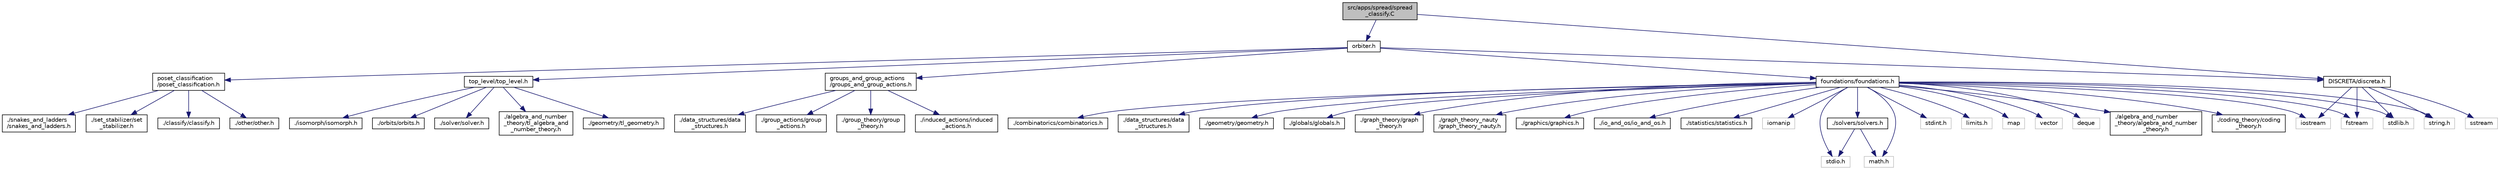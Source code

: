 digraph "src/apps/spread/spread_classify.C"
{
  edge [fontname="Helvetica",fontsize="10",labelfontname="Helvetica",labelfontsize="10"];
  node [fontname="Helvetica",fontsize="10",shape=record];
  Node0 [label="src/apps/spread/spread\l_classify.C",height=0.2,width=0.4,color="black", fillcolor="grey75", style="filled", fontcolor="black"];
  Node0 -> Node1 [color="midnightblue",fontsize="10",style="solid",fontname="Helvetica"];
  Node1 [label="orbiter.h",height=0.2,width=0.4,color="black", fillcolor="white", style="filled",URL="$da/d3b/orbiter_8h.html"];
  Node1 -> Node2 [color="midnightblue",fontsize="10",style="solid",fontname="Helvetica"];
  Node2 [label="foundations/foundations.h",height=0.2,width=0.4,color="black", fillcolor="white", style="filled",URL="$d5/da7/foundations_8h.html"];
  Node2 -> Node3 [color="midnightblue",fontsize="10",style="solid",fontname="Helvetica"];
  Node3 [label="iostream",height=0.2,width=0.4,color="grey75", fillcolor="white", style="filled"];
  Node2 -> Node4 [color="midnightblue",fontsize="10",style="solid",fontname="Helvetica"];
  Node4 [label="fstream",height=0.2,width=0.4,color="grey75", fillcolor="white", style="filled"];
  Node2 -> Node5 [color="midnightblue",fontsize="10",style="solid",fontname="Helvetica"];
  Node5 [label="iomanip",height=0.2,width=0.4,color="grey75", fillcolor="white", style="filled"];
  Node2 -> Node6 [color="midnightblue",fontsize="10",style="solid",fontname="Helvetica"];
  Node6 [label="stdlib.h",height=0.2,width=0.4,color="grey75", fillcolor="white", style="filled"];
  Node2 -> Node7 [color="midnightblue",fontsize="10",style="solid",fontname="Helvetica"];
  Node7 [label="stdio.h",height=0.2,width=0.4,color="grey75", fillcolor="white", style="filled"];
  Node2 -> Node8 [color="midnightblue",fontsize="10",style="solid",fontname="Helvetica"];
  Node8 [label="stdint.h",height=0.2,width=0.4,color="grey75", fillcolor="white", style="filled"];
  Node2 -> Node9 [color="midnightblue",fontsize="10",style="solid",fontname="Helvetica"];
  Node9 [label="string.h",height=0.2,width=0.4,color="grey75", fillcolor="white", style="filled"];
  Node2 -> Node10 [color="midnightblue",fontsize="10",style="solid",fontname="Helvetica"];
  Node10 [label="math.h",height=0.2,width=0.4,color="grey75", fillcolor="white", style="filled"];
  Node2 -> Node11 [color="midnightblue",fontsize="10",style="solid",fontname="Helvetica"];
  Node11 [label="limits.h",height=0.2,width=0.4,color="grey75", fillcolor="white", style="filled"];
  Node2 -> Node12 [color="midnightblue",fontsize="10",style="solid",fontname="Helvetica"];
  Node12 [label="map",height=0.2,width=0.4,color="grey75", fillcolor="white", style="filled"];
  Node2 -> Node13 [color="midnightblue",fontsize="10",style="solid",fontname="Helvetica"];
  Node13 [label="vector",height=0.2,width=0.4,color="grey75", fillcolor="white", style="filled"];
  Node2 -> Node14 [color="midnightblue",fontsize="10",style="solid",fontname="Helvetica"];
  Node14 [label="deque",height=0.2,width=0.4,color="grey75", fillcolor="white", style="filled"];
  Node2 -> Node15 [color="midnightblue",fontsize="10",style="solid",fontname="Helvetica"];
  Node15 [label="./algebra_and_number\l_theory/algebra_and_number\l_theory.h",height=0.2,width=0.4,color="black", fillcolor="white", style="filled",URL="$de/dc5/algebra__and__number__theory_8h.html"];
  Node2 -> Node16 [color="midnightblue",fontsize="10",style="solid",fontname="Helvetica"];
  Node16 [label="./coding_theory/coding\l_theory.h",height=0.2,width=0.4,color="black", fillcolor="white", style="filled",URL="$d6/df5/coding__theory_8h.html"];
  Node2 -> Node17 [color="midnightblue",fontsize="10",style="solid",fontname="Helvetica"];
  Node17 [label="./combinatorics/combinatorics.h",height=0.2,width=0.4,color="black", fillcolor="white", style="filled",URL="$d2/d23/combinatorics_8h.html"];
  Node2 -> Node18 [color="midnightblue",fontsize="10",style="solid",fontname="Helvetica"];
  Node18 [label="./data_structures/data\l_structures.h",height=0.2,width=0.4,color="black", fillcolor="white", style="filled",URL="$d5/de2/foundations_2data__structures_2data__structures_8h.html"];
  Node2 -> Node19 [color="midnightblue",fontsize="10",style="solid",fontname="Helvetica"];
  Node19 [label="./geometry/geometry.h",height=0.2,width=0.4,color="black", fillcolor="white", style="filled",URL="$d4/d67/geometry_8h.html"];
  Node2 -> Node20 [color="midnightblue",fontsize="10",style="solid",fontname="Helvetica"];
  Node20 [label="./globals/globals.h",height=0.2,width=0.4,color="black", fillcolor="white", style="filled",URL="$d5/d87/globals_8h.html"];
  Node2 -> Node21 [color="midnightblue",fontsize="10",style="solid",fontname="Helvetica"];
  Node21 [label="./graph_theory/graph\l_theory.h",height=0.2,width=0.4,color="black", fillcolor="white", style="filled",URL="$d7/d7e/graph__theory_8h.html"];
  Node2 -> Node22 [color="midnightblue",fontsize="10",style="solid",fontname="Helvetica"];
  Node22 [label="./graph_theory_nauty\l/graph_theory_nauty.h",height=0.2,width=0.4,color="black", fillcolor="white", style="filled",URL="$d5/de6/graph__theory__nauty_8h.html"];
  Node2 -> Node23 [color="midnightblue",fontsize="10",style="solid",fontname="Helvetica"];
  Node23 [label="./graphics/graphics.h",height=0.2,width=0.4,color="black", fillcolor="white", style="filled",URL="$d7/d04/graphics_8h.html"];
  Node2 -> Node24 [color="midnightblue",fontsize="10",style="solid",fontname="Helvetica"];
  Node24 [label="./io_and_os/io_and_os.h",height=0.2,width=0.4,color="black", fillcolor="white", style="filled",URL="$d5/db4/io__and__os_8h.html"];
  Node2 -> Node25 [color="midnightblue",fontsize="10",style="solid",fontname="Helvetica"];
  Node25 [label="./solvers/solvers.h",height=0.2,width=0.4,color="black", fillcolor="white", style="filled",URL="$da/dd4/solvers_8h.html"];
  Node25 -> Node7 [color="midnightblue",fontsize="10",style="solid",fontname="Helvetica"];
  Node25 -> Node10 [color="midnightblue",fontsize="10",style="solid",fontname="Helvetica"];
  Node2 -> Node26 [color="midnightblue",fontsize="10",style="solid",fontname="Helvetica"];
  Node26 [label="./statistics/statistics.h",height=0.2,width=0.4,color="black", fillcolor="white", style="filled",URL="$d7/dc5/statistics_8h.html"];
  Node1 -> Node27 [color="midnightblue",fontsize="10",style="solid",fontname="Helvetica"];
  Node27 [label="groups_and_group_actions\l/groups_and_group_actions.h",height=0.2,width=0.4,color="black", fillcolor="white", style="filled",URL="$d8/db2/groups__and__group__actions_8h.html"];
  Node27 -> Node28 [color="midnightblue",fontsize="10",style="solid",fontname="Helvetica"];
  Node28 [label="./data_structures/data\l_structures.h",height=0.2,width=0.4,color="black", fillcolor="white", style="filled",URL="$dc/d9b/groups__and__group__actions_2data__structures_2data__structures_8h.html"];
  Node27 -> Node29 [color="midnightblue",fontsize="10",style="solid",fontname="Helvetica"];
  Node29 [label="./group_actions/group\l_actions.h",height=0.2,width=0.4,color="black", fillcolor="white", style="filled",URL="$dc/dd4/group__actions_8h.html"];
  Node27 -> Node30 [color="midnightblue",fontsize="10",style="solid",fontname="Helvetica"];
  Node30 [label="./group_theory/group\l_theory.h",height=0.2,width=0.4,color="black", fillcolor="white", style="filled",URL="$d2/d3a/group__theory_8h.html"];
  Node27 -> Node31 [color="midnightblue",fontsize="10",style="solid",fontname="Helvetica"];
  Node31 [label="./induced_actions/induced\l_actions.h",height=0.2,width=0.4,color="black", fillcolor="white", style="filled",URL="$d8/d3d/induced__actions_8h.html"];
  Node1 -> Node32 [color="midnightblue",fontsize="10",style="solid",fontname="Helvetica"];
  Node32 [label="poset_classification\l/poset_classification.h",height=0.2,width=0.4,color="black", fillcolor="white", style="filled",URL="$da/d69/poset__classification_8h.html"];
  Node32 -> Node33 [color="midnightblue",fontsize="10",style="solid",fontname="Helvetica"];
  Node33 [label="./classify/classify.h",height=0.2,width=0.4,color="black", fillcolor="white", style="filled",URL="$d2/d8c/classify_8h.html"];
  Node32 -> Node34 [color="midnightblue",fontsize="10",style="solid",fontname="Helvetica"];
  Node34 [label="./other/other.h",height=0.2,width=0.4,color="black", fillcolor="white", style="filled",URL="$da/d10/other_8h.html"];
  Node32 -> Node35 [color="midnightblue",fontsize="10",style="solid",fontname="Helvetica"];
  Node35 [label="./snakes_and_ladders\l/snakes_and_ladders.h",height=0.2,width=0.4,color="black", fillcolor="white", style="filled",URL="$df/dc9/snakes__and__ladders_8h.html"];
  Node32 -> Node36 [color="midnightblue",fontsize="10",style="solid",fontname="Helvetica"];
  Node36 [label="./set_stabilizer/set\l_stabilizer.h",height=0.2,width=0.4,color="black", fillcolor="white", style="filled",URL="$df/dd3/set__stabilizer_8h.html"];
  Node1 -> Node37 [color="midnightblue",fontsize="10",style="solid",fontname="Helvetica"];
  Node37 [label="DISCRETA/discreta.h",height=0.2,width=0.4,color="black", fillcolor="white", style="filled",URL="$d9/d60/discreta_8h.html"];
  Node37 -> Node3 [color="midnightblue",fontsize="10",style="solid",fontname="Helvetica"];
  Node37 -> Node4 [color="midnightblue",fontsize="10",style="solid",fontname="Helvetica"];
  Node37 -> Node38 [color="midnightblue",fontsize="10",style="solid",fontname="Helvetica"];
  Node38 [label="sstream",height=0.2,width=0.4,color="grey75", fillcolor="white", style="filled"];
  Node37 -> Node6 [color="midnightblue",fontsize="10",style="solid",fontname="Helvetica"];
  Node37 -> Node9 [color="midnightblue",fontsize="10",style="solid",fontname="Helvetica"];
  Node1 -> Node39 [color="midnightblue",fontsize="10",style="solid",fontname="Helvetica"];
  Node39 [label="top_level/top_level.h",height=0.2,width=0.4,color="black", fillcolor="white", style="filled",URL="$d8/d96/top__level_8h.html"];
  Node39 -> Node40 [color="midnightblue",fontsize="10",style="solid",fontname="Helvetica"];
  Node40 [label="./algebra_and_number\l_theory/tl_algebra_and\l_number_theory.h",height=0.2,width=0.4,color="black", fillcolor="white", style="filled",URL="$d0/d76/tl__algebra__and__number__theory_8h.html"];
  Node39 -> Node41 [color="midnightblue",fontsize="10",style="solid",fontname="Helvetica"];
  Node41 [label="./geometry/tl_geometry.h",height=0.2,width=0.4,color="black", fillcolor="white", style="filled",URL="$df/d74/tl__geometry_8h.html"];
  Node39 -> Node42 [color="midnightblue",fontsize="10",style="solid",fontname="Helvetica"];
  Node42 [label="./isomorph/isomorph.h",height=0.2,width=0.4,color="black", fillcolor="white", style="filled",URL="$d9/d4d/isomorph_8h.html"];
  Node39 -> Node43 [color="midnightblue",fontsize="10",style="solid",fontname="Helvetica"];
  Node43 [label="./orbits/orbits.h",height=0.2,width=0.4,color="black", fillcolor="white", style="filled",URL="$d6/df1/orbits_8h.html"];
  Node39 -> Node44 [color="midnightblue",fontsize="10",style="solid",fontname="Helvetica"];
  Node44 [label="./solver/solver.h",height=0.2,width=0.4,color="black", fillcolor="white", style="filled",URL="$d4/d20/solver_8h.html"];
  Node0 -> Node37 [color="midnightblue",fontsize="10",style="solid",fontname="Helvetica"];
}

